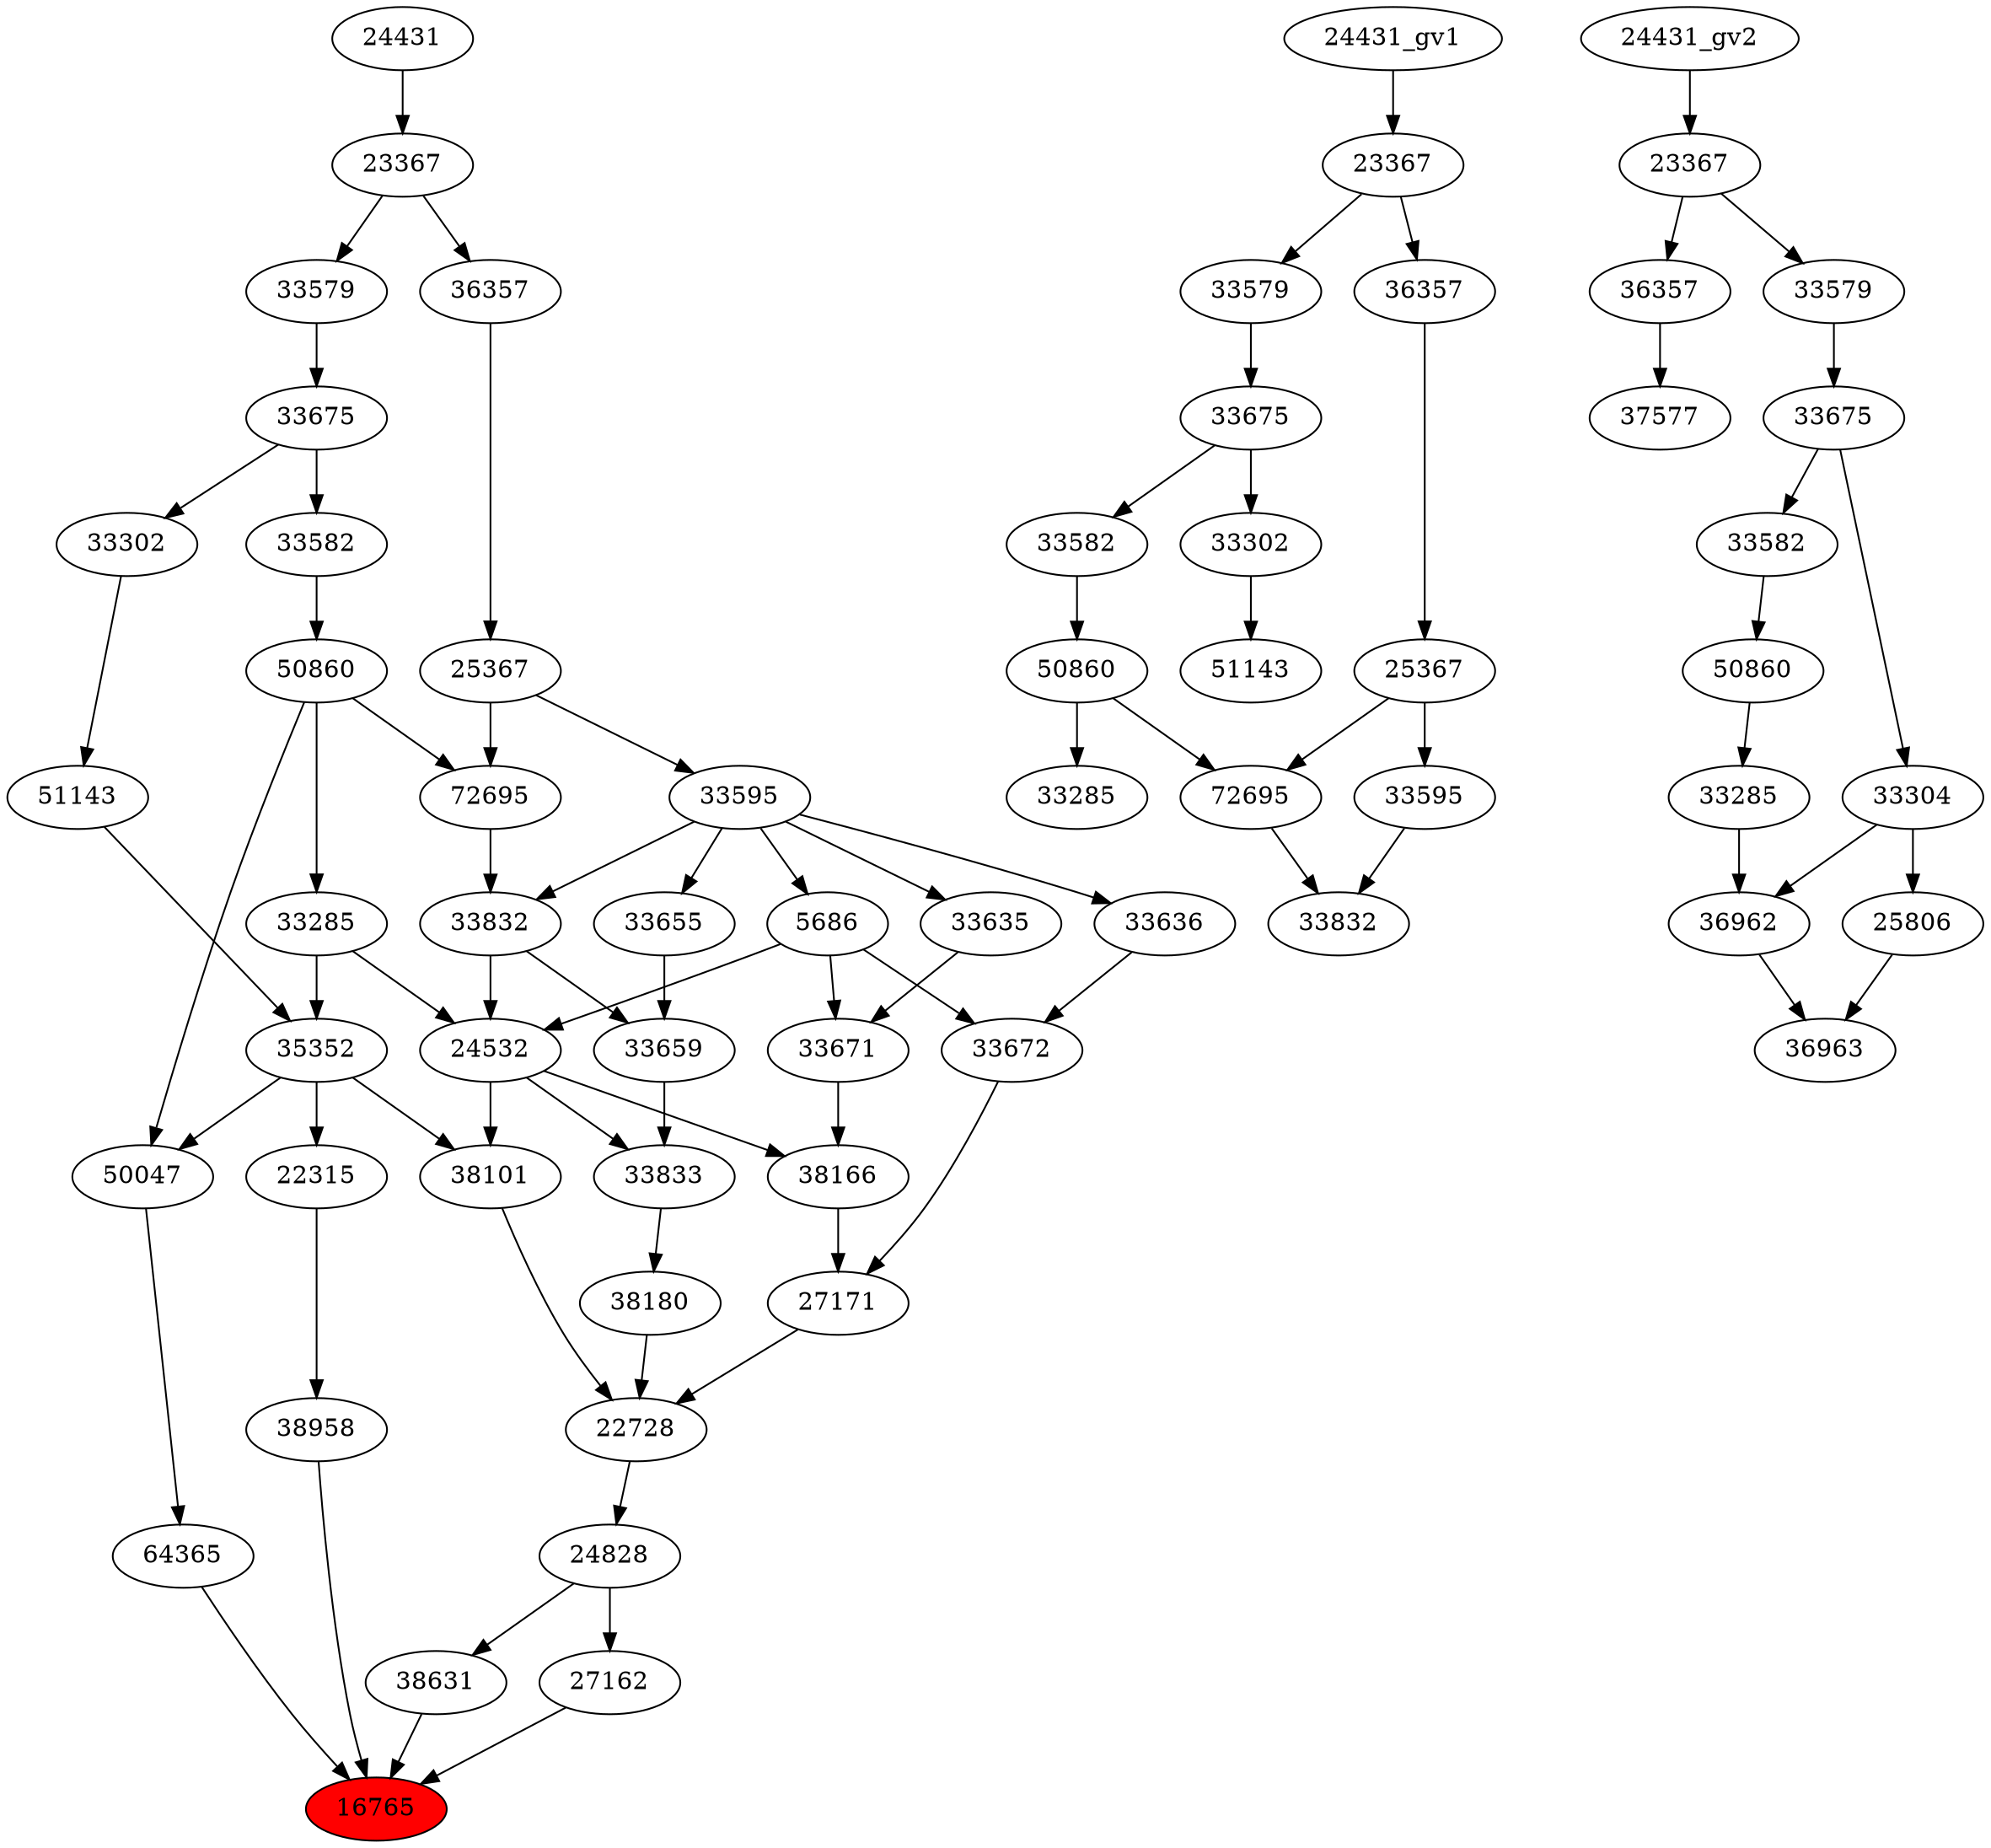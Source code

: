 strict digraph root {
	node [label="\N"];
	{
		node [fillcolor="",
			label="\N",
			style=""
		];
		16765		 [fillcolor=red,
			label=16765,
			style=filled];
		38631		 [label=38631];
		38631 -> 16765;
		38958		 [label=38958];
		38958 -> 16765;
		64365		 [label=64365];
		64365 -> 16765;
		27162		 [label=27162];
		27162 -> 16765;
		24828		 [label=24828];
		24828 -> 38631;
		24828 -> 27162;
		22315		 [label=22315];
		22315 -> 38958;
		50047		 [label=50047];
		50047 -> 64365;
		22728		 [label=22728];
		22728 -> 24828;
		35352		 [label=35352];
		35352 -> 22315;
		35352 -> 50047;
		38101		 [label=38101];
		35352 -> 38101;
		50860		 [label=50860];
		50860 -> 50047;
		33285		 [label=33285];
		50860 -> 33285;
		72695		 [label=72695];
		50860 -> 72695;
		27171		 [label=27171];
		27171 -> 22728;
		38101 -> 22728;
		38180		 [label=38180];
		38180 -> 22728;
		33285 -> 35352;
		24532		 [label=24532];
		33285 -> 24532;
		51143		 [label=51143];
		51143 -> 35352;
		33582		 [label=33582];
		33582 -> 50860;
		33672		 [label=33672];
		33672 -> 27171;
		38166		 [label=38166];
		38166 -> 27171;
		24532 -> 38101;
		24532 -> 38166;
		33833		 [label=33833];
		24532 -> 33833;
		33833 -> 38180;
		33302		 [label=33302];
		33302 -> 51143;
		33675		 [label=33675];
		33675 -> 33582;
		33675 -> 33302;
		33636		 [label=33636];
		33636 -> 33672;
		5686		 [label=5686];
		5686 -> 33672;
		5686 -> 24532;
		33671		 [label=33671];
		5686 -> 33671;
		33671 -> 38166;
		33832		 [label=33832];
		33832 -> 24532;
		33659		 [label=33659];
		33832 -> 33659;
		33659 -> 33833;
		33579		 [label=33579];
		33579 -> 33675;
		33595		 [label=33595];
		33595 -> 33636;
		33595 -> 5686;
		33595 -> 33832;
		33635		 [label=33635];
		33595 -> 33635;
		33655		 [label=33655];
		33595 -> 33655;
		33635 -> 33671;
		72695 -> 33832;
		33655 -> 33659;
		23367		 [label=23367];
		23367 -> 33579;
		36357		 [label=36357];
		23367 -> 36357;
		25367		 [label=25367];
		25367 -> 33595;
		25367 -> 72695;
		24431		 [label=24431];
		24431 -> 23367;
		36357 -> 25367;
	}
	{
		node [label="\N"];
		"50860_gv1"		 [label=50860];
		"33285_gv1"		 [label=33285];
		"50860_gv1" -> "33285_gv1";
		"72695_gv1"		 [label=72695];
		"50860_gv1" -> "72695_gv1";
		"33582_gv1"		 [label=33582];
		"33582_gv1" -> "50860_gv1";
		"51143_gv1"		 [label=51143];
		"33302_gv1"		 [label=33302];
		"33302_gv1" -> "51143_gv1";
		"33675_gv1"		 [label=33675];
		"33675_gv1" -> "33582_gv1";
		"33675_gv1" -> "33302_gv1";
		"33579_gv1"		 [label=33579];
		"33579_gv1" -> "33675_gv1";
		"33832_gv1"		 [label=33832];
		"72695_gv1" -> "33832_gv1";
		"33595_gv1"		 [label=33595];
		"33595_gv1" -> "33832_gv1";
		"23367_gv1"		 [label=23367];
		"23367_gv1" -> "33579_gv1";
		"36357_gv1"		 [label=36357];
		"23367_gv1" -> "36357_gv1";
		"25367_gv1"		 [label=25367];
		"25367_gv1" -> "72695_gv1";
		"25367_gv1" -> "33595_gv1";
		"24431_gv1" -> "23367_gv1";
		"36357_gv1" -> "25367_gv1";
	}
	{
		node [label="\N"];
		"50860_gv2"		 [label=50860];
		"33285_gv2"		 [label=33285];
		"50860_gv2" -> "33285_gv2";
		"33582_gv2"		 [label=33582];
		"33582_gv2" -> "50860_gv2";
		36963		 [label=36963];
		36962		 [label=36962];
		36962 -> 36963;
		25806		 [label=25806];
		25806 -> 36963;
		33304		 [label=33304];
		33304 -> 36962;
		33304 -> 25806;
		37577		 [label=37577];
		"36357_gv2"		 [label=36357];
		"36357_gv2" -> 37577;
		"33675_gv2"		 [label=33675];
		"33675_gv2" -> "33582_gv2";
		"33675_gv2" -> 33304;
		"33285_gv2" -> 36962;
		"23367_gv2"		 [label=23367];
		"23367_gv2" -> "36357_gv2";
		"33579_gv2"		 [label=33579];
		"23367_gv2" -> "33579_gv2";
		"33579_gv2" -> "33675_gv2";
		"24431_gv2" -> "23367_gv2";
	}
}
